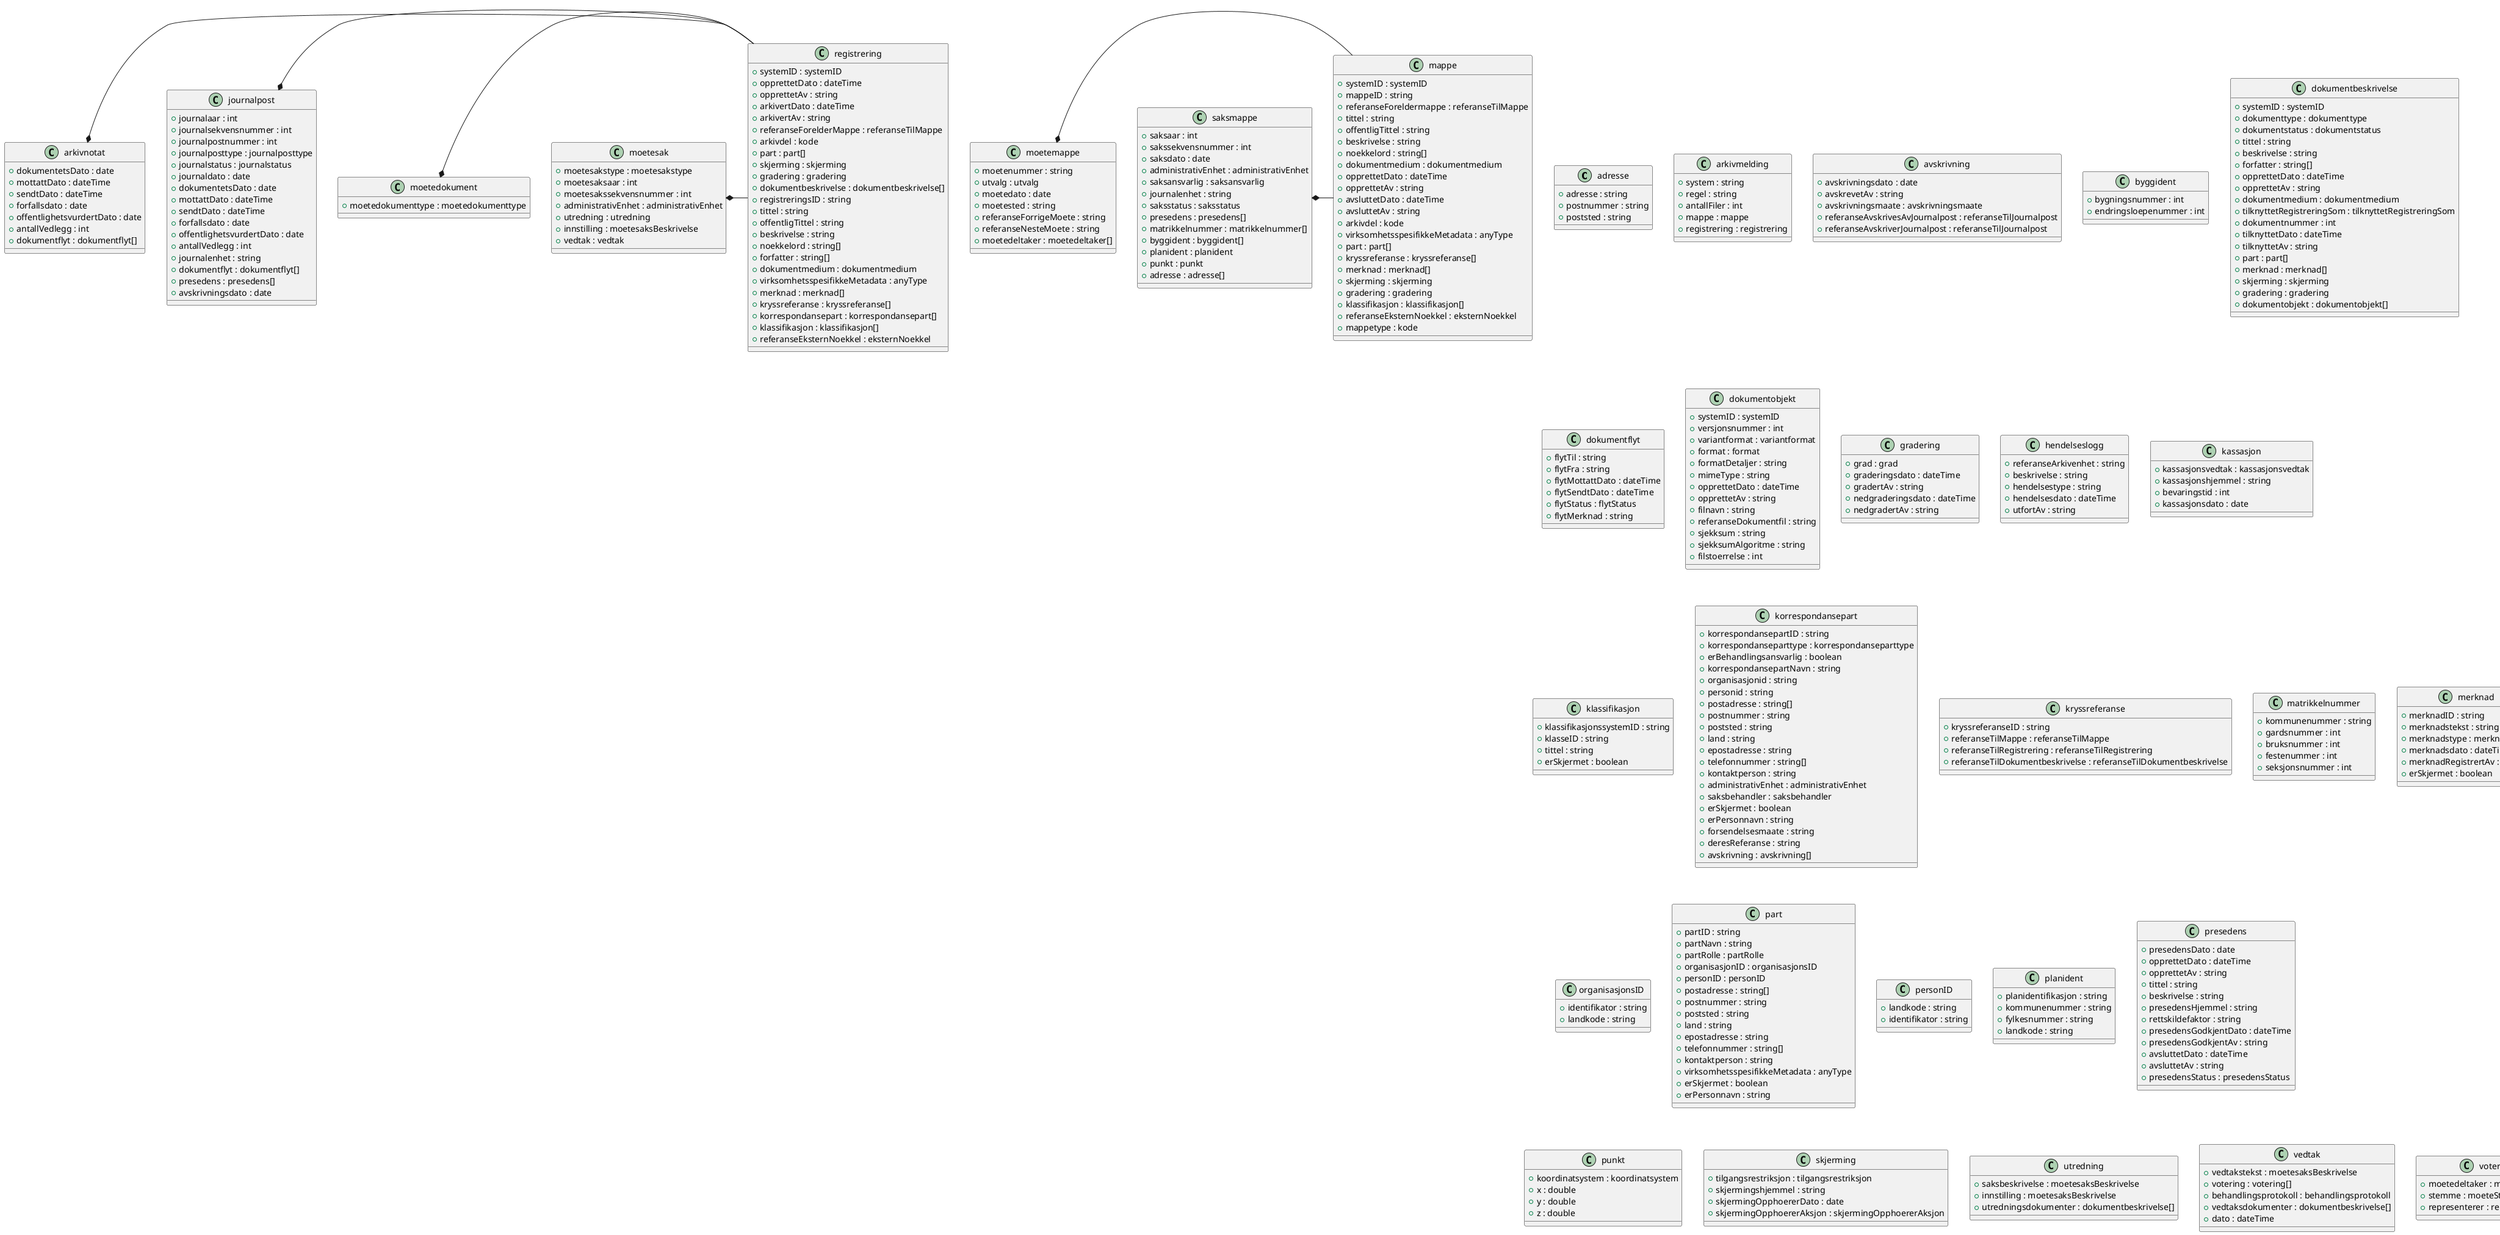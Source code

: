 @startuml

class adresse {
    +adresse : string
    +postnummer : string
    +poststed : string
}
class arkivmelding {
    +system : string
    +regel : string
    +antallFiler : int
    +mappe : mappe
    +registrering : registrering
}
class arkivnotat {
    +dokumentetsDato : date
    +mottattDato : dateTime
    +sendtDato : dateTime
    +forfallsdato : date
    +offentlighetsvurdertDato : date
    +antallVedlegg : int
    +dokumentflyt : dokumentflyt[]
}
arkivnotat *- registrering
class avskrivning {
    +avskrivningsdato : date
    +avskrevetAv : string
    +avskrivningsmaate : avskrivningsmaate
    +referanseAvskrivesAvJournalpost : referanseTilJournalpost
    +referanseAvskriverJournalpost : referanseTilJournalpost
}
class byggident {
    +bygningsnummer : int
    +endringsloepenummer : int
}
class dokumentbeskrivelse {
    +systemID : systemID
    +dokumenttype : dokumenttype
    +dokumentstatus : dokumentstatus
    +tittel : string
    +beskrivelse : string
    +forfatter : string[]
    +opprettetDato : dateTime
    +opprettetAv : string
    +dokumentmedium : dokumentmedium
    +tilknyttetRegistreringSom : tilknyttetRegistreringSom
    +dokumentnummer : int
    +tilknyttetDato : dateTime
    +tilknyttetAv : string
    +part : part[]
    +merknad : merknad[]
    +skjerming : skjerming
    +gradering : gradering
    +dokumentobjekt : dokumentobjekt[]
}
class dokumentflyt {
    +flytTil : string
    +flytFra : string
    +flytMottattDato : dateTime
    +flytSendtDato : dateTime
    +flytStatus : flytStatus
    +flytMerknad : string
}
class dokumentobjekt {
    +systemID : systemID
    +versjonsnummer : int
    +variantformat : variantformat
    +format : format
    +formatDetaljer : string
    +mimeType : string
    +opprettetDato : dateTime
    +opprettetAv : string
    +filnavn : string
    +referanseDokumentfil : string
    +sjekksum : string
    +sjekksumAlgoritme : string
    +filstoerrelse : int
}
class gradering {
    +grad : grad
    +graderingsdato : dateTime
    +gradertAv : string
    +nedgraderingsdato : dateTime
    +nedgradertAv : string
}
class hendelseslogg {
    +referanseArkivenhet : string
    +beskrivelse : string
    +hendelsestype : string
    +hendelsesdato : dateTime
    +utfortAv : string
}
class journalpost {
    +journalaar : int
    +journalsekvensnummer : int
    +journalpostnummer : int
    +journalposttype : journalposttype
    +journalstatus : journalstatus
    +journaldato : date
    +dokumentetsDato : date
    +mottattDato : dateTime
    +sendtDato : dateTime
    +forfallsdato : date
    +offentlighetsvurdertDato : date
    +antallVedlegg : int
    +journalenhet : string
    +dokumentflyt : dokumentflyt[]
    +presedens : presedens[]
    +avskrivningsdato : date
}
journalpost *- registrering
class kassasjon {
    +kassasjonsvedtak : kassasjonsvedtak
    +kassasjonshjemmel : string
    +bevaringstid : int
    +kassasjonsdato : date
}
class klassifikasjon {
    +klassifikasjonssystemID : string
    +klasseID : string
    +tittel : string
    +erSkjermet : boolean
}
class korrespondansepart {
    +korrespondansepartID : string
    +korrespondanseparttype : korrespondanseparttype
    +erBehandlingsansvarlig : boolean
    +korrespondansepartNavn : string
    +organisasjonid : string
    +personid : string
    +postadresse : string[]
    +postnummer : string
    +poststed : string
    +land : string
    +epostadresse : string
    +telefonnummer : string[]
    +kontaktperson : string
    +administrativEnhet : administrativEnhet
    +saksbehandler : saksbehandler
    +erSkjermet : boolean
    +erPersonnavn : string
    +forsendelsesmaate : string
    +deresReferanse : string
    +avskrivning : avskrivning[]
}
class kryssreferanse {
    +kryssreferanseID : string
    +referanseTilMappe : referanseTilMappe
    +referanseTilRegistrering : referanseTilRegistrering
    +referanseTilDokumentbeskrivelse : referanseTilDokumentbeskrivelse
}
class mappe {
    +systemID : systemID
    +mappeID : string
    +referanseForeldermappe : referanseTilMappe
    +tittel : string
    +offentligTittel : string
    +beskrivelse : string
    +noekkelord : string[]
    +dokumentmedium : dokumentmedium
    +opprettetDato : dateTime
    +opprettetAv : string
    +avsluttetDato : dateTime
    +avsluttetAv : string
    +arkivdel : kode
    +virksomhetsspesifikkeMetadata : anyType
    +part : part[]
    +kryssreferanse : kryssreferanse[]
    +merknad : merknad[]
    +skjerming : skjerming
    +gradering : gradering
    +klassifikasjon : klassifikasjon[]
    +referanseEksternNoekkel : eksternNoekkel
    +mappetype : kode
}
class matrikkelnummer {
    +kommunenummer : string
    +gardsnummer : int
    +bruksnummer : int
    +festenummer : int
    +seksjonsnummer : int
}
class merknad {
    +merknadID : string
    +merknadstekst : string
    +merknadstype : merknadstype
    +merknadsdato : dateTime
    +merknadRegistrertAv : string
    +erSkjermet : boolean
}
class moetedokument {
    +moetedokumenttype : moetedokumenttype
}
moetedokument *- registrering
class moetemappe {
    +moetenummer : string
    +utvalg : utvalg
    +moetedato : date
    +moetested : string
    +referanseForrigeMoete : string
    +referanseNesteMoete : string
    +moetedeltaker : moetedeltaker[]
}
moetemappe *- mappe
class moetesak {
    +moetesakstype : moetesakstype
    +moetesaksaar : int
    +moetesakssekvensnummer : int
    +administrativEnhet : administrativEnhet
    +utredning : utredning
    +innstilling : moetesaksBeskrivelse
    +vedtak : vedtak
}
moetesak *- registrering
class organisasjonsID {
    +identifikator : string
    +landkode : string
}
class part {
    +partID : string
    +partNavn : string
    +partRolle : partRolle
    +organisasjonID : organisasjonsID
    +personID : personID
    +postadresse : string[]
    +postnummer : string
    +poststed : string
    +land : string
    +epostadresse : string
    +telefonnummer : string[]
    +kontaktperson : string
    +virksomhetsspesifikkeMetadata : anyType
    +erSkjermet : boolean
    +erPersonnavn : string
}
class personID {
    +landkode : string
    +identifikator : string
}
class planident {
    +planidentifikasjon : string
    +kommunenummer : string
    +fylkesnummer : string
    +landkode : string
}
class presedens {
    +presedensDato : date
    +opprettetDato : dateTime
    +opprettetAv : string
    +tittel : string
    +beskrivelse : string
    +presedensHjemmel : string
    +rettskildefaktor : string
    +presedensGodkjentDato : dateTime
    +presedensGodkjentAv : string
    +avsluttetDato : dateTime
    +avsluttetAv : string
    +presedensStatus : presedensStatus
}
class punkt {
    +koordinatsystem : koordinatsystem
    +x : double
    +y : double
    +z : double
}
class registrering {
    +systemID : systemID
    +opprettetDato : dateTime
    +opprettetAv : string
    +arkivertDato : dateTime
    +arkivertAv : string
    +referanseForelderMappe : referanseTilMappe
    +arkivdel : kode
    +part : part[]
    +skjerming : skjerming
    +gradering : gradering
    +dokumentbeskrivelse : dokumentbeskrivelse[]
    +registreringsID : string
    +tittel : string
    +offentligTittel : string
    +beskrivelse : string
    +noekkelord : string[]
    +forfatter : string[]
    +dokumentmedium : dokumentmedium
    +virksomhetsspesifikkeMetadata : anyType
    +merknad : merknad[]
    +kryssreferanse : kryssreferanse[]
    +korrespondansepart : korrespondansepart[]
    +klassifikasjon : klassifikasjon[]
    +referanseEksternNoekkel : eksternNoekkel
}
class saksmappe {
    +saksaar : int
    +sakssekvensnummer : int
    +saksdato : date
    +administrativEnhet : administrativEnhet
    +saksansvarlig : saksansvarlig
    +journalenhet : string
    +saksstatus : saksstatus
    +presedens : presedens[]
    +matrikkelnummer : matrikkelnummer[]
    +byggident : byggident[]
    +planident : planident
    +punkt : punkt
    +adresse : adresse[]
}
saksmappe *- mappe
class skjerming {
    +tilgangsrestriksjon : tilgangsrestriksjon
    +skjermingshjemmel : string
    +skjermingOpphoererDato : date
    +skjermingOpphoererAksjon : skjermingOpphoererAksjon
}
class utredning {
    +saksbeskrivelse : moetesaksBeskrivelse
    +innstilling : moetesaksBeskrivelse
    +utredningsdokumenter : dokumentbeskrivelse[]
}
class vedtak {
    +vedtakstekst : moetesaksBeskrivelse
    +votering : votering[]
    +behandlingsprotokoll : behandlingsprotokoll
    +vedtaksdokumenter : dokumentbeskrivelse[]
    +dato : dateTime
}
class votering {
    +moetedeltaker : moetedeltaker
    +stemme : moeteStemme
    +representerer : representerer
}

@enduml
